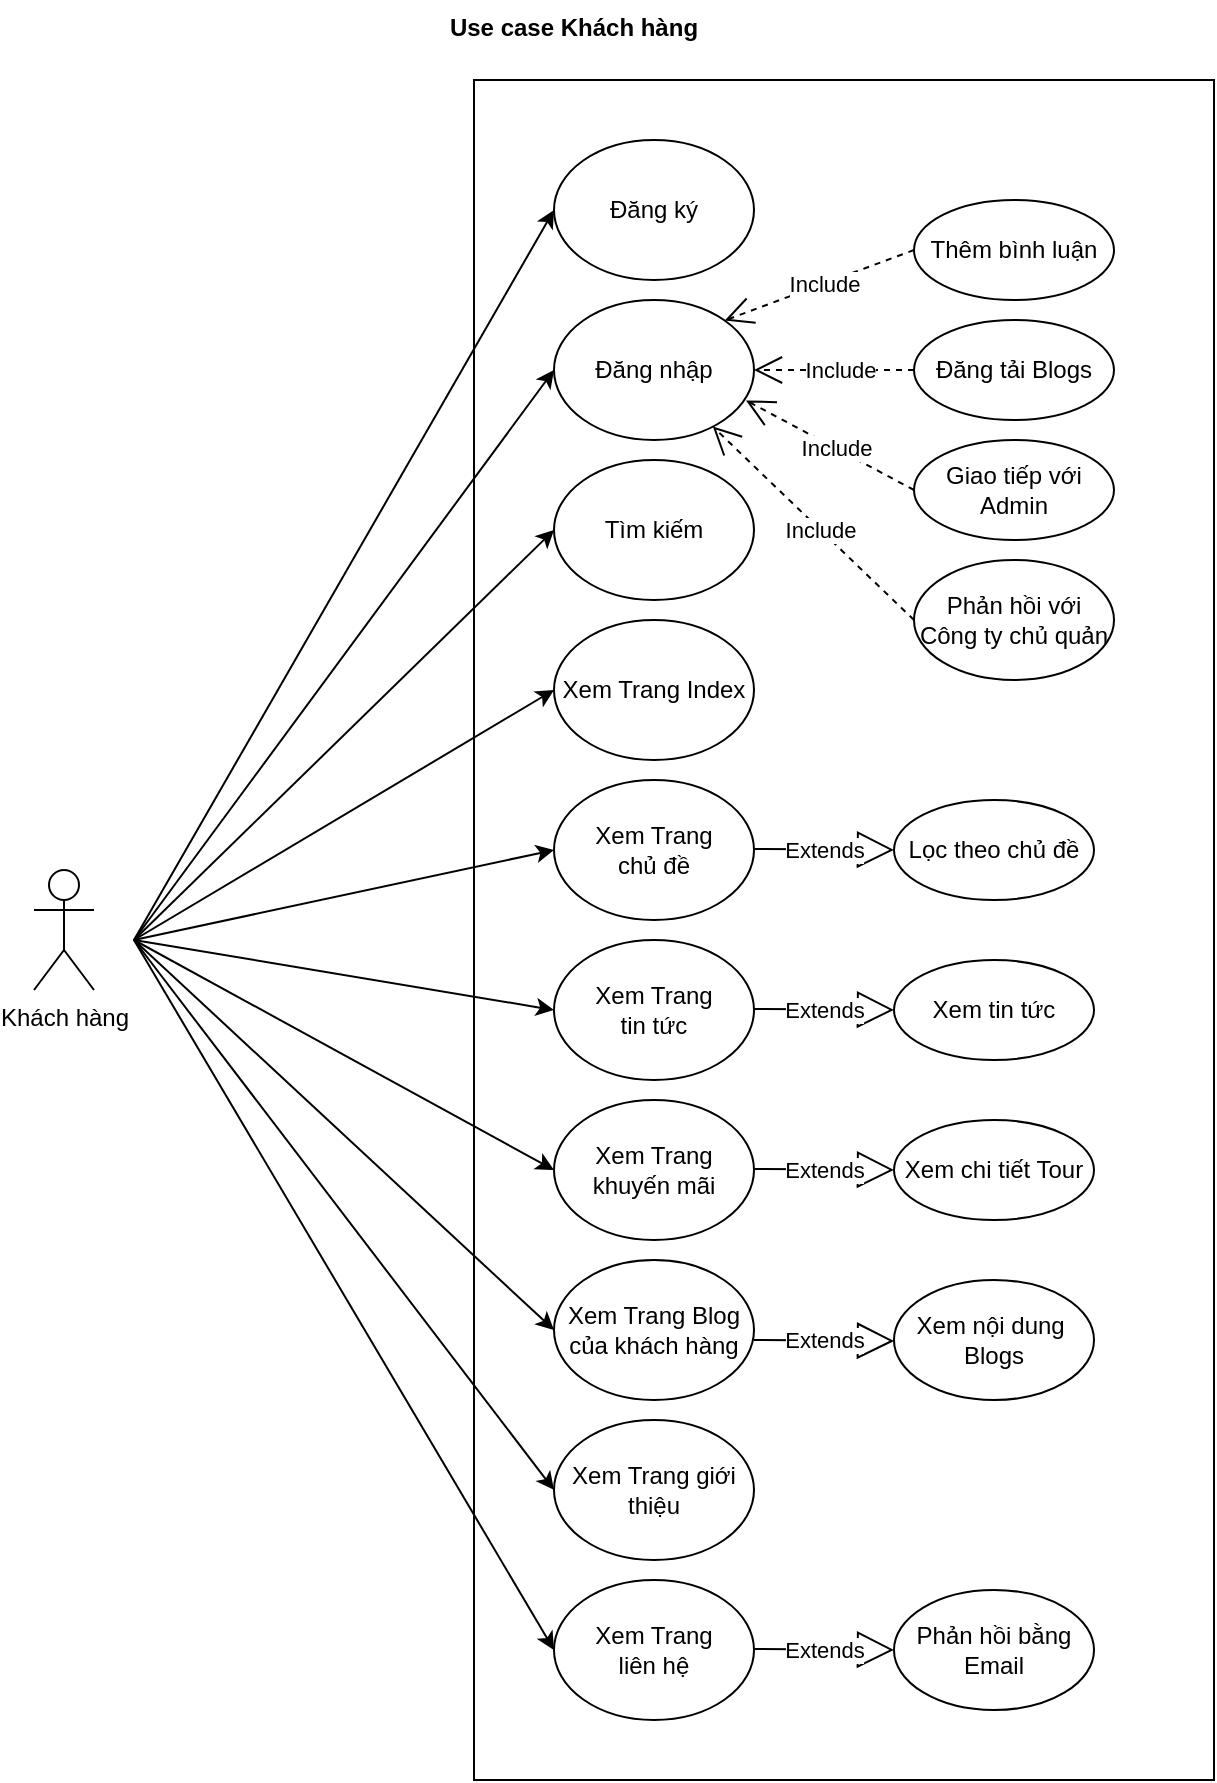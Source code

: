 <mxfile version="14.9.8" type="github">
  <diagram id="01O5uSKKgzHhrHDsLZxM" name="Page-1">
    <mxGraphModel dx="1580" dy="882" grid="1" gridSize="10" guides="1" tooltips="1" connect="1" arrows="1" fold="1" page="1" pageScale="1" pageWidth="827" pageHeight="1169" math="0" shadow="0">
      <root>
        <mxCell id="0" />
        <mxCell id="1" parent="0" />
        <mxCell id="jqa-2G00oBbrcwfLRXYl-14" value="" style="rounded=0;whiteSpace=wrap;html=1;" parent="1" vertex="1">
          <mxGeometry x="290" y="50" width="370" height="850" as="geometry" />
        </mxCell>
        <mxCell id="jqa-2G00oBbrcwfLRXYl-2" value="Khách hàng" style="shape=umlActor;verticalLabelPosition=bottom;verticalAlign=top;html=1;outlineConnect=0;" parent="1" vertex="1">
          <mxGeometry x="70" y="445" width="30" height="60" as="geometry" />
        </mxCell>
        <mxCell id="jqa-2G00oBbrcwfLRXYl-3" value="" style="endArrow=classic;html=1;entryX=0;entryY=0.5;entryDx=0;entryDy=0;" parent="1" target="jqa-2G00oBbrcwfLRXYl-6" edge="1">
          <mxGeometry width="50" height="50" relative="1" as="geometry">
            <mxPoint x="120" y="480" as="sourcePoint" />
            <mxPoint x="390" y="150" as="targetPoint" />
          </mxGeometry>
        </mxCell>
        <mxCell id="jqa-2G00oBbrcwfLRXYl-6" value="Đăng ký" style="ellipse;whiteSpace=wrap;html=1;" parent="1" vertex="1">
          <mxGeometry x="330" y="80" width="100" height="70" as="geometry" />
        </mxCell>
        <mxCell id="jqa-2G00oBbrcwfLRXYl-8" value="Đăng nhập" style="ellipse;whiteSpace=wrap;html=1;" parent="1" vertex="1">
          <mxGeometry x="330" y="160" width="100" height="70" as="geometry" />
        </mxCell>
        <mxCell id="jqa-2G00oBbrcwfLRXYl-9" value="" style="endArrow=classic;html=1;entryX=0;entryY=0.5;entryDx=0;entryDy=0;" parent="1" target="jqa-2G00oBbrcwfLRXYl-8" edge="1">
          <mxGeometry width="50" height="50" relative="1" as="geometry">
            <mxPoint x="120" y="480" as="sourcePoint" />
            <mxPoint x="310" y="210" as="targetPoint" />
          </mxGeometry>
        </mxCell>
        <mxCell id="jqa-2G00oBbrcwfLRXYl-10" value="Xem Trang &lt;br&gt;chủ đề" style="ellipse;whiteSpace=wrap;html=1;" parent="1" vertex="1">
          <mxGeometry x="330" y="400" width="100" height="70" as="geometry" />
        </mxCell>
        <mxCell id="jqa-2G00oBbrcwfLRXYl-11" value="Xem Trang &lt;br&gt;tin tức" style="ellipse;whiteSpace=wrap;html=1;" parent="1" vertex="1">
          <mxGeometry x="330" y="480" width="100" height="70" as="geometry" />
        </mxCell>
        <mxCell id="jqa-2G00oBbrcwfLRXYl-12" value="Xem Trang Index" style="ellipse;whiteSpace=wrap;html=1;" parent="1" vertex="1">
          <mxGeometry x="330" y="320" width="100" height="70" as="geometry" />
        </mxCell>
        <mxCell id="jqa-2G00oBbrcwfLRXYl-15" value="Xem Trang khuyến mãi" style="ellipse;whiteSpace=wrap;html=1;" parent="1" vertex="1">
          <mxGeometry x="330" y="560" width="100" height="70" as="geometry" />
        </mxCell>
        <mxCell id="jqa-2G00oBbrcwfLRXYl-16" value="Xem Trang Blog của khách hàng" style="ellipse;whiteSpace=wrap;html=1;" parent="1" vertex="1">
          <mxGeometry x="330" y="640" width="100" height="70" as="geometry" />
        </mxCell>
        <mxCell id="jqa-2G00oBbrcwfLRXYl-17" value="Xem Trang giới thiệu" style="ellipse;whiteSpace=wrap;html=1;" parent="1" vertex="1">
          <mxGeometry x="330" y="720" width="100" height="70" as="geometry" />
        </mxCell>
        <mxCell id="jqa-2G00oBbrcwfLRXYl-18" value="Xem Trang &lt;br&gt;liên hệ" style="ellipse;whiteSpace=wrap;html=1;" parent="1" vertex="1">
          <mxGeometry x="330" y="800" width="100" height="70" as="geometry" />
        </mxCell>
        <mxCell id="jqa-2G00oBbrcwfLRXYl-19" value="Tìm kiếm" style="ellipse;whiteSpace=wrap;html=1;" parent="1" vertex="1">
          <mxGeometry x="330" y="240" width="100" height="70" as="geometry" />
        </mxCell>
        <mxCell id="jqa-2G00oBbrcwfLRXYl-20" value="" style="endArrow=classic;html=1;entryX=0;entryY=0.5;entryDx=0;entryDy=0;" parent="1" target="jqa-2G00oBbrcwfLRXYl-19" edge="1">
          <mxGeometry width="50" height="50" relative="1" as="geometry">
            <mxPoint x="120" y="480" as="sourcePoint" />
            <mxPoint x="270" y="390" as="targetPoint" />
          </mxGeometry>
        </mxCell>
        <mxCell id="jqa-2G00oBbrcwfLRXYl-21" value="" style="endArrow=classic;html=1;entryX=0;entryY=0.5;entryDx=0;entryDy=0;" parent="1" target="jqa-2G00oBbrcwfLRXYl-12" edge="1">
          <mxGeometry width="50" height="50" relative="1" as="geometry">
            <mxPoint x="120" y="480" as="sourcePoint" />
            <mxPoint x="210" y="455" as="targetPoint" />
          </mxGeometry>
        </mxCell>
        <mxCell id="jqa-2G00oBbrcwfLRXYl-22" value="" style="endArrow=classic;html=1;entryX=0;entryY=0.5;entryDx=0;entryDy=0;" parent="1" target="jqa-2G00oBbrcwfLRXYl-10" edge="1">
          <mxGeometry width="50" height="50" relative="1" as="geometry">
            <mxPoint x="120" y="480" as="sourcePoint" />
            <mxPoint x="190" y="470" as="targetPoint" />
          </mxGeometry>
        </mxCell>
        <mxCell id="jqa-2G00oBbrcwfLRXYl-23" value="" style="endArrow=classic;html=1;entryX=0;entryY=0.5;entryDx=0;entryDy=0;" parent="1" target="jqa-2G00oBbrcwfLRXYl-11" edge="1">
          <mxGeometry width="50" height="50" relative="1" as="geometry">
            <mxPoint x="120" y="480" as="sourcePoint" />
            <mxPoint x="200" y="510" as="targetPoint" />
          </mxGeometry>
        </mxCell>
        <mxCell id="jqa-2G00oBbrcwfLRXYl-25" value="" style="endArrow=classic;html=1;entryX=0;entryY=0.5;entryDx=0;entryDy=0;" parent="1" target="jqa-2G00oBbrcwfLRXYl-15" edge="1">
          <mxGeometry width="50" height="50" relative="1" as="geometry">
            <mxPoint x="120" y="480" as="sourcePoint" />
            <mxPoint x="210" y="560" as="targetPoint" />
          </mxGeometry>
        </mxCell>
        <mxCell id="jqa-2G00oBbrcwfLRXYl-26" value="" style="endArrow=classic;html=1;entryX=0;entryY=0.5;entryDx=0;entryDy=0;" parent="1" target="jqa-2G00oBbrcwfLRXYl-16" edge="1">
          <mxGeometry width="50" height="50" relative="1" as="geometry">
            <mxPoint x="120" y="480" as="sourcePoint" />
            <mxPoint x="180" y="585" as="targetPoint" />
          </mxGeometry>
        </mxCell>
        <mxCell id="jqa-2G00oBbrcwfLRXYl-27" value="" style="endArrow=classic;html=1;entryX=0;entryY=0.5;entryDx=0;entryDy=0;" parent="1" target="jqa-2G00oBbrcwfLRXYl-17" edge="1">
          <mxGeometry width="50" height="50" relative="1" as="geometry">
            <mxPoint x="120" y="480" as="sourcePoint" />
            <mxPoint x="180" y="620" as="targetPoint" />
          </mxGeometry>
        </mxCell>
        <mxCell id="jqa-2G00oBbrcwfLRXYl-28" value="" style="endArrow=classic;html=1;entryX=0;entryY=0.5;entryDx=0;entryDy=0;" parent="1" target="jqa-2G00oBbrcwfLRXYl-18" edge="1">
          <mxGeometry width="50" height="50" relative="1" as="geometry">
            <mxPoint x="120" y="480" as="sourcePoint" />
            <mxPoint x="180" y="750" as="targetPoint" />
          </mxGeometry>
        </mxCell>
        <mxCell id="jqa-2G00oBbrcwfLRXYl-30" value="Thêm bình luận" style="ellipse;whiteSpace=wrap;html=1;" parent="1" vertex="1">
          <mxGeometry x="510" y="110" width="100" height="50" as="geometry" />
        </mxCell>
        <mxCell id="jqa-2G00oBbrcwfLRXYl-37" value="Include" style="endArrow=open;endSize=12;dashed=1;html=1;entryX=1;entryY=0;entryDx=0;entryDy=0;exitX=0;exitY=0.5;exitDx=0;exitDy=0;" parent="1" source="jqa-2G00oBbrcwfLRXYl-30" target="jqa-2G00oBbrcwfLRXYl-8" edge="1">
          <mxGeometry x="-0.062" width="160" relative="1" as="geometry">
            <mxPoint x="465" y="274.5" as="sourcePoint" />
            <mxPoint x="625" y="274.5" as="targetPoint" />
            <mxPoint as="offset" />
          </mxGeometry>
        </mxCell>
        <mxCell id="jqa-2G00oBbrcwfLRXYl-40" value="Đăng tải Blogs" style="ellipse;whiteSpace=wrap;html=1;" parent="1" vertex="1">
          <mxGeometry x="510" y="170" width="100" height="50" as="geometry" />
        </mxCell>
        <mxCell id="jqa-2G00oBbrcwfLRXYl-41" value="Include" style="endArrow=open;endSize=12;dashed=1;html=1;entryX=1;entryY=0.5;entryDx=0;entryDy=0;exitX=0;exitY=0.5;exitDx=0;exitDy=0;" parent="1" source="jqa-2G00oBbrcwfLRXYl-40" target="jqa-2G00oBbrcwfLRXYl-8" edge="1">
          <mxGeometry x="-0.062" width="160" relative="1" as="geometry">
            <mxPoint x="550" y="270" as="sourcePoint" />
            <mxPoint x="470" y="320" as="targetPoint" />
            <mxPoint as="offset" />
          </mxGeometry>
        </mxCell>
        <mxCell id="jqa-2G00oBbrcwfLRXYl-42" value="Include" style="endArrow=open;endSize=12;dashed=1;html=1;exitX=0;exitY=0.5;exitDx=0;exitDy=0;entryX=0.96;entryY=0.717;entryDx=0;entryDy=0;entryPerimeter=0;" parent="1" source="jqa-2G00oBbrcwfLRXYl-43" target="jqa-2G00oBbrcwfLRXYl-8" edge="1">
          <mxGeometry x="-0.062" width="160" relative="1" as="geometry">
            <mxPoint x="500" y="260" as="sourcePoint" />
            <mxPoint x="427" y="210" as="targetPoint" />
            <mxPoint as="offset" />
          </mxGeometry>
        </mxCell>
        <mxCell id="jqa-2G00oBbrcwfLRXYl-43" value="Giao tiếp với Admin" style="ellipse;whiteSpace=wrap;html=1;" parent="1" vertex="1">
          <mxGeometry x="510" y="230" width="100" height="50" as="geometry" />
        </mxCell>
        <mxCell id="jqa-2G00oBbrcwfLRXYl-44" value="Phản hồi với Công ty chủ quản" style="ellipse;whiteSpace=wrap;html=1;" parent="1" vertex="1">
          <mxGeometry x="510" y="290" width="100" height="60" as="geometry" />
        </mxCell>
        <mxCell id="jqa-2G00oBbrcwfLRXYl-45" value="Include" style="endArrow=open;endSize=12;dashed=1;html=1;exitX=0;exitY=0.5;exitDx=0;exitDy=0;" parent="1" source="jqa-2G00oBbrcwfLRXYl-44" target="jqa-2G00oBbrcwfLRXYl-8" edge="1">
          <mxGeometry x="-0.062" width="160" relative="1" as="geometry">
            <mxPoint x="514" y="297.4" as="sourcePoint" />
            <mxPoint x="430" y="252.59" as="targetPoint" />
            <mxPoint as="offset" />
          </mxGeometry>
        </mxCell>
        <mxCell id="jqa-2G00oBbrcwfLRXYl-46" value="Use case Khách hàng" style="text;align=center;fontStyle=1;verticalAlign=middle;spacingLeft=3;spacingRight=3;strokeColor=none;rotatable=0;points=[[0,0.5],[1,0.5]];portConstraint=eastwest;" parent="1" vertex="1">
          <mxGeometry x="300" y="10" width="80" height="26" as="geometry" />
        </mxCell>
        <mxCell id="0KOQN7VjDgvKrNT0WoX8-1" value="Phản hồi bằng Email" style="ellipse;whiteSpace=wrap;html=1;" vertex="1" parent="1">
          <mxGeometry x="500" y="805" width="100" height="60" as="geometry" />
        </mxCell>
        <mxCell id="0KOQN7VjDgvKrNT0WoX8-2" value="Lọc theo chủ đề" style="ellipse;whiteSpace=wrap;html=1;" vertex="1" parent="1">
          <mxGeometry x="500" y="410" width="100" height="50" as="geometry" />
        </mxCell>
        <mxCell id="0KOQN7VjDgvKrNT0WoX8-3" value="Xem tin tức" style="ellipse;whiteSpace=wrap;html=1;" vertex="1" parent="1">
          <mxGeometry x="500" y="490" width="100" height="50" as="geometry" />
        </mxCell>
        <mxCell id="0KOQN7VjDgvKrNT0WoX8-4" value="Xem chi tiết Tour" style="ellipse;whiteSpace=wrap;html=1;" vertex="1" parent="1">
          <mxGeometry x="500" y="570" width="100" height="50" as="geometry" />
        </mxCell>
        <mxCell id="0KOQN7VjDgvKrNT0WoX8-5" value="Xem nội dung&amp;nbsp;&lt;br&gt;Blogs" style="ellipse;whiteSpace=wrap;html=1;" vertex="1" parent="1">
          <mxGeometry x="500" y="650" width="100" height="60" as="geometry" />
        </mxCell>
        <mxCell id="0KOQN7VjDgvKrNT0WoX8-6" value="Extends" style="endArrow=block;endSize=16;endFill=0;html=1;" edge="1" parent="1">
          <mxGeometry width="160" relative="1" as="geometry">
            <mxPoint x="430" y="680" as="sourcePoint" />
            <mxPoint x="500" y="680.5" as="targetPoint" />
          </mxGeometry>
        </mxCell>
        <mxCell id="0KOQN7VjDgvKrNT0WoX8-7" value="Extends" style="endArrow=block;endSize=16;endFill=0;html=1;" edge="1" parent="1">
          <mxGeometry width="160" relative="1" as="geometry">
            <mxPoint x="430" y="834.47" as="sourcePoint" />
            <mxPoint x="500" y="834.97" as="targetPoint" />
          </mxGeometry>
        </mxCell>
        <mxCell id="0KOQN7VjDgvKrNT0WoX8-8" value="Extends" style="endArrow=block;endSize=16;endFill=0;html=1;" edge="1" parent="1">
          <mxGeometry width="160" relative="1" as="geometry">
            <mxPoint x="430" y="434.44" as="sourcePoint" />
            <mxPoint x="500" y="434.94" as="targetPoint" />
          </mxGeometry>
        </mxCell>
        <mxCell id="0KOQN7VjDgvKrNT0WoX8-9" value="Extends" style="endArrow=block;endSize=16;endFill=0;html=1;" edge="1" parent="1">
          <mxGeometry width="160" relative="1" as="geometry">
            <mxPoint x="430" y="514.44" as="sourcePoint" />
            <mxPoint x="500" y="514.94" as="targetPoint" />
          </mxGeometry>
        </mxCell>
        <mxCell id="0KOQN7VjDgvKrNT0WoX8-10" value="Extends" style="endArrow=block;endSize=16;endFill=0;html=1;" edge="1" parent="1">
          <mxGeometry width="160" relative="1" as="geometry">
            <mxPoint x="430" y="594.44" as="sourcePoint" />
            <mxPoint x="500" y="594.94" as="targetPoint" />
          </mxGeometry>
        </mxCell>
      </root>
    </mxGraphModel>
  </diagram>
</mxfile>

